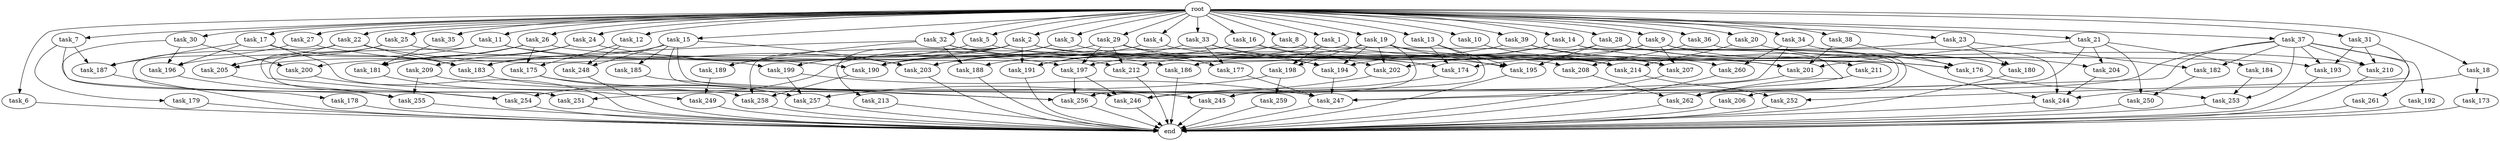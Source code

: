 digraph G {
  task_8 [size="102.400000"];
  task_252 [size="93630287052.800003"];
  task_189 [size="116823110451.200012"];
  task_17 [size="102.400000"];
  task_261 [size="69578470195.199997"];
  task_204 [size="83322365542.400009"];
  task_35 [size="102.400000"];
  task_26 [size="102.400000"];
  task_15 [size="102.400000"];
  task_173 [size="30923764531.200001"];
  task_178 [size="30923764531.200001"];
  task_251 [size="144310901145.600006"];
  task_209 [size="30923764531.200001"];
  task_211 [size="30923764531.200001"];
  task_255 [size="38654705664.000000"];
  task_206 [size="13743895347.200001"];
  task_33 [size="102.400000"];
  task_186 [size="85899345920.000000"];
  task_205 [size="155477816115.200012"];
  task_176 [size="147746874982.399994"];
  task_13 [size="102.400000"];
  task_22 [size="102.400000"];
  task_208 [size="73014444032.000000"];
  task_5 [size="102.400000"];
  task_36 [size="102.400000"];
  task_200 [size="44667659878.400002"];
  task_201 [size="121118077747.200012"];
  task_6 [size="102.400000"];
  task_7 [size="102.400000"];
  task_25 [size="102.400000"];
  task_30 [size="102.400000"];
  task_262 [size="103079215104.000000"];
  task_3 [size="102.400000"];
  task_179 [size="85899345920.000000"];
  task_187 [size="131425999257.600006"];
  task_188 [size="73014444032.000000"];
  task_254 [size="93630287052.800003"];
  task_183 [size="107374182400.000000"];
  task_193 [size="225056286310.400024"];
  task_16 [size="102.400000"];
  task_191 [size="52398601011.200005"];
  task_260 [size="100502234726.400009"];
  task_214 [size="138297946931.200012"];
  task_27 [size="102.400000"];
  task_253 [size="169221711462.400024"];
  task_202 [size="86758339379.200012"];
  root [size="0.000000"];
  task_182 [size="73014444032.000000"];
  task_258 [size="48103633715.200005"];
  task_245 [size="156336809574.399994"];
  task_12 [size="102.400000"];
  task_21 [size="102.400000"];
  task_18 [size="102.400000"];
  task_180 [size="48103633715.200005"];
  task_31 [size="102.400000"];
  task_244 [size="241377162035.200012"];
  task_9 [size="102.400000"];
  task_192 [size="69578470195.199997"];
  task_28 [size="102.400000"];
  task_174 [size="60129542144.000000"];
  task_247 [size="304083684556.799988"];
  task_29 [size="102.400000"];
  task_185 [size="42090679500.800003"];
  task_34 [size="102.400000"];
  task_39 [size="102.400000"];
  task_10 [size="102.400000"];
  task_212 [size="60129542144.000000"];
  task_181 [size="108233175859.200012"];
  task_177 [size="15461882265.600000"];
  task_194 [size="135720966553.600006"];
  task_2 [size="102.400000"];
  end [size="0.000000"];
  task_184 [size="13743895347.200001"];
  task_197 [size="93630287052.800003"];
  task_198 [size="73014444032.000000"];
  task_213 [size="30923764531.200001"];
  task_14 [size="102.400000"];
  task_210 [size="197568495616.000000"];
  task_24 [size="102.400000"];
  task_38 [size="102.400000"];
  task_195 [size="111669149696.000000"];
  task_257 [size="163208757248.000000"];
  task_19 [size="102.400000"];
  task_32 [size="102.400000"];
  task_196 [size="20615843020.800003"];
  task_4 [size="102.400000"];
  task_175 [size="77309411328.000000"];
  task_207 [size="66142496358.400002"];
  task_259 [size="54975581388.800003"];
  task_23 [size="102.400000"];
  task_37 [size="102.400000"];
  task_256 [size="165785737625.600006"];
  task_1 [size="102.400000"];
  task_190 [size="83322365542.400009"];
  task_249 [size="63565515980.800003"];
  task_20 [size="102.400000"];
  task_250 [size="35218731827.200005"];
  task_246 [size="219043332096.000000"];
  task_203 [size="79886391705.600006"];
  task_199 [size="80745385164.800003"];
  task_11 [size="102.400000"];
  task_248 [size="49821620633.600006"];

  task_8 -> task_201 [size="301989888.000000"];
  task_8 -> task_203 [size="301989888.000000"];
  task_252 -> end [size="1.000000"];
  task_189 -> task_249 [size="411041792.000000"];
  task_17 -> task_196 [size="33554432.000000"];
  task_17 -> task_187 [size="33554432.000000"];
  task_17 -> task_258 [size="33554432.000000"];
  task_17 -> task_183 [size="33554432.000000"];
  task_261 -> end [size="1.000000"];
  task_204 -> task_244 [size="838860800.000000"];
  task_35 -> task_181 [size="75497472.000000"];
  task_26 -> task_181 [size="679477248.000000"];
  task_26 -> task_193 [size="679477248.000000"];
  task_26 -> task_175 [size="679477248.000000"];
  task_26 -> task_205 [size="679477248.000000"];
  task_15 -> task_185 [size="411041792.000000"];
  task_15 -> task_246 [size="411041792.000000"];
  task_15 -> task_183 [size="411041792.000000"];
  task_15 -> task_245 [size="411041792.000000"];
  task_15 -> task_203 [size="411041792.000000"];
  task_15 -> task_248 [size="411041792.000000"];
  task_173 -> end [size="1.000000"];
  task_178 -> end [size="1.000000"];
  task_251 -> end [size="1.000000"];
  task_209 -> task_255 [size="33554432.000000"];
  task_209 -> task_256 [size="33554432.000000"];
  task_211 -> task_262 [size="301989888.000000"];
  task_255 -> end [size="1.000000"];
  task_206 -> end [size="1.000000"];
  task_33 -> task_191 [size="75497472.000000"];
  task_33 -> task_194 [size="75497472.000000"];
  task_33 -> task_174 [size="75497472.000000"];
  task_33 -> task_177 [size="75497472.000000"];
  task_186 -> end [size="1.000000"];
  task_205 -> task_255 [size="209715200.000000"];
  task_176 -> task_253 [size="838860800.000000"];
  task_13 -> task_174 [size="301989888.000000"];
  task_13 -> task_256 [size="301989888.000000"];
  task_13 -> task_195 [size="301989888.000000"];
  task_22 -> task_190 [size="301989888.000000"];
  task_22 -> task_205 [size="301989888.000000"];
  task_22 -> task_178 [size="301989888.000000"];
  task_22 -> task_183 [size="301989888.000000"];
  task_208 -> task_262 [size="33554432.000000"];
  task_5 -> task_189 [size="838860800.000000"];
  task_5 -> task_214 [size="838860800.000000"];
  task_36 -> task_208 [size="679477248.000000"];
  task_36 -> task_244 [size="679477248.000000"];
  task_200 -> end [size="1.000000"];
  task_201 -> task_247 [size="838860800.000000"];
  task_6 -> end [size="1.000000"];
  task_7 -> task_251 [size="838860800.000000"];
  task_7 -> task_179 [size="838860800.000000"];
  task_7 -> task_187 [size="838860800.000000"];
  task_25 -> task_205 [size="536870912.000000"];
  task_25 -> task_197 [size="536870912.000000"];
  task_25 -> task_254 [size="536870912.000000"];
  task_30 -> task_196 [size="134217728.000000"];
  task_30 -> task_255 [size="134217728.000000"];
  task_30 -> task_200 [size="134217728.000000"];
  task_262 -> end [size="1.000000"];
  task_3 -> task_190 [size="75497472.000000"];
  task_3 -> task_195 [size="75497472.000000"];
  task_3 -> task_199 [size="75497472.000000"];
  task_179 -> end [size="1.000000"];
  task_187 -> end [size="1.000000"];
  task_188 -> end [size="1.000000"];
  task_254 -> end [size="1.000000"];
  task_183 -> task_257 [size="679477248.000000"];
  task_193 -> end [size="1.000000"];
  task_16 -> task_191 [size="134217728.000000"];
  task_16 -> task_202 [size="134217728.000000"];
  task_16 -> task_214 [size="134217728.000000"];
  task_191 -> end [size="1.000000"];
  task_260 -> end [size="1.000000"];
  task_214 -> task_252 [size="75497472.000000"];
  task_27 -> task_199 [size="411041792.000000"];
  task_27 -> task_187 [size="411041792.000000"];
  task_253 -> end [size="1.000000"];
  task_202 -> task_257 [size="75497472.000000"];
  root -> task_8 [size="1.000000"];
  root -> task_14 [size="1.000000"];
  root -> task_24 [size="1.000000"];
  root -> task_13 [size="1.000000"];
  root -> task_33 [size="1.000000"];
  root -> task_12 [size="1.000000"];
  root -> task_21 [size="1.000000"];
  root -> task_18 [size="1.000000"];
  root -> task_22 [size="1.000000"];
  root -> task_31 [size="1.000000"];
  root -> task_9 [size="1.000000"];
  root -> task_5 [size="1.000000"];
  root -> task_36 [size="1.000000"];
  root -> task_32 [size="1.000000"];
  root -> task_26 [size="1.000000"];
  root -> task_15 [size="1.000000"];
  root -> task_6 [size="1.000000"];
  root -> task_4 [size="1.000000"];
  root -> task_25 [size="1.000000"];
  root -> task_30 [size="1.000000"];
  root -> task_34 [size="1.000000"];
  root -> task_3 [size="1.000000"];
  root -> task_19 [size="1.000000"];
  root -> task_10 [size="1.000000"];
  root -> task_23 [size="1.000000"];
  root -> task_37 [size="1.000000"];
  root -> task_39 [size="1.000000"];
  root -> task_1 [size="1.000000"];
  root -> task_11 [size="1.000000"];
  root -> task_17 [size="1.000000"];
  root -> task_2 [size="1.000000"];
  root -> task_29 [size="1.000000"];
  root -> task_20 [size="1.000000"];
  root -> task_35 [size="1.000000"];
  root -> task_7 [size="1.000000"];
  root -> task_27 [size="1.000000"];
  root -> task_38 [size="1.000000"];
  root -> task_28 [size="1.000000"];
  root -> task_16 [size="1.000000"];
  task_182 -> task_250 [size="209715200.000000"];
  task_258 -> end [size="1.000000"];
  task_245 -> end [size="1.000000"];
  task_12 -> task_175 [size="75497472.000000"];
  task_12 -> task_248 [size="75497472.000000"];
  task_21 -> task_245 [size="134217728.000000"];
  task_21 -> task_201 [size="134217728.000000"];
  task_21 -> task_184 [size="134217728.000000"];
  task_21 -> task_204 [size="134217728.000000"];
  task_21 -> task_250 [size="134217728.000000"];
  task_18 -> task_173 [size="301989888.000000"];
  task_18 -> task_244 [size="301989888.000000"];
  task_180 -> end [size="1.000000"];
  task_31 -> task_252 [size="838860800.000000"];
  task_31 -> task_210 [size="838860800.000000"];
  task_31 -> task_193 [size="838860800.000000"];
  task_244 -> end [size="1.000000"];
  task_9 -> task_190 [size="134217728.000000"];
  task_9 -> task_262 [size="134217728.000000"];
  task_9 -> task_207 [size="134217728.000000"];
  task_9 -> task_174 [size="134217728.000000"];
  task_9 -> task_180 [size="134217728.000000"];
  task_9 -> task_206 [size="134217728.000000"];
  task_192 -> end [size="1.000000"];
  task_28 -> task_202 [size="301989888.000000"];
  task_28 -> task_195 [size="301989888.000000"];
  task_28 -> task_180 [size="301989888.000000"];
  task_28 -> task_211 [size="301989888.000000"];
  task_174 -> task_246 [size="209715200.000000"];
  task_247 -> end [size="1.000000"];
  task_29 -> task_212 [size="75497472.000000"];
  task_29 -> task_197 [size="75497472.000000"];
  task_29 -> task_174 [size="75497472.000000"];
  task_29 -> task_177 [size="75497472.000000"];
  task_29 -> task_254 [size="75497472.000000"];
  task_185 -> task_256 [size="33554432.000000"];
  task_34 -> task_260 [size="679477248.000000"];
  task_34 -> task_204 [size="679477248.000000"];
  task_34 -> task_246 [size="679477248.000000"];
  task_39 -> task_201 [size="209715200.000000"];
  task_39 -> task_207 [size="209715200.000000"];
  task_39 -> task_212 [size="209715200.000000"];
  task_10 -> task_214 [size="75497472.000000"];
  task_212 -> end [size="1.000000"];
  task_181 -> task_249 [size="209715200.000000"];
  task_177 -> task_247 [size="75497472.000000"];
  task_194 -> task_247 [size="838860800.000000"];
  task_2 -> task_207 [size="301989888.000000"];
  task_2 -> task_258 [size="301989888.000000"];
  task_2 -> task_200 [size="301989888.000000"];
  task_2 -> task_191 [size="301989888.000000"];
  task_2 -> task_176 [size="301989888.000000"];
  task_2 -> task_199 [size="301989888.000000"];
  task_2 -> task_213 [size="301989888.000000"];
  task_184 -> task_253 [size="134217728.000000"];
  task_197 -> task_246 [size="838860800.000000"];
  task_197 -> task_256 [size="838860800.000000"];
  task_198 -> task_251 [size="536870912.000000"];
  task_198 -> task_259 [size="536870912.000000"];
  task_213 -> end [size="1.000000"];
  task_14 -> task_194 [size="536870912.000000"];
  task_14 -> task_262 [size="536870912.000000"];
  task_14 -> task_186 [size="536870912.000000"];
  task_14 -> task_244 [size="536870912.000000"];
  task_210 -> end [size="1.000000"];
  task_24 -> task_181 [size="301989888.000000"];
  task_24 -> task_209 [size="301989888.000000"];
  task_24 -> task_186 [size="301989888.000000"];
  task_38 -> task_201 [size="536870912.000000"];
  task_38 -> task_176 [size="536870912.000000"];
  task_195 -> end [size="1.000000"];
  task_257 -> end [size="1.000000"];
  task_19 -> task_194 [size="411041792.000000"];
  task_19 -> task_202 [size="411041792.000000"];
  task_19 -> task_210 [size="411041792.000000"];
  task_19 -> task_188 [size="411041792.000000"];
  task_19 -> task_198 [size="411041792.000000"];
  task_19 -> task_195 [size="411041792.000000"];
  task_19 -> task_256 [size="411041792.000000"];
  task_32 -> task_188 [size="301989888.000000"];
  task_32 -> task_189 [size="301989888.000000"];
  task_32 -> task_183 [size="301989888.000000"];
  task_32 -> task_194 [size="301989888.000000"];
  task_32 -> task_212 [size="301989888.000000"];
  task_196 -> task_254 [size="301989888.000000"];
  task_4 -> task_190 [size="301989888.000000"];
  task_4 -> task_260 [size="301989888.000000"];
  task_175 -> task_245 [size="301989888.000000"];
  task_175 -> task_257 [size="301989888.000000"];
  task_207 -> end [size="1.000000"];
  task_259 -> end [size="1.000000"];
  task_23 -> task_180 [size="33554432.000000"];
  task_23 -> task_182 [size="33554432.000000"];
  task_23 -> task_203 [size="33554432.000000"];
  task_37 -> task_182 [size="679477248.000000"];
  task_37 -> task_210 [size="679477248.000000"];
  task_37 -> task_192 [size="679477248.000000"];
  task_37 -> task_245 [size="679477248.000000"];
  task_37 -> task_261 [size="679477248.000000"];
  task_37 -> task_253 [size="679477248.000000"];
  task_37 -> task_247 [size="679477248.000000"];
  task_37 -> task_193 [size="679477248.000000"];
  task_256 -> end [size="1.000000"];
  task_1 -> task_198 [size="301989888.000000"];
  task_1 -> task_197 [size="301989888.000000"];
  task_1 -> task_176 [size="301989888.000000"];
  task_190 -> task_258 [size="134217728.000000"];
  task_249 -> end [size="1.000000"];
  task_20 -> task_214 [size="301989888.000000"];
  task_20 -> task_176 [size="301989888.000000"];
  task_250 -> end [size="1.000000"];
  task_246 -> end [size="1.000000"];
  task_203 -> end [size="1.000000"];
  task_199 -> task_257 [size="536870912.000000"];
  task_199 -> task_247 [size="536870912.000000"];
  task_11 -> task_196 [size="33554432.000000"];
  task_11 -> task_203 [size="33554432.000000"];
  task_11 -> task_208 [size="33554432.000000"];
  task_11 -> task_251 [size="33554432.000000"];
  task_248 -> end [size="1.000000"];
}
